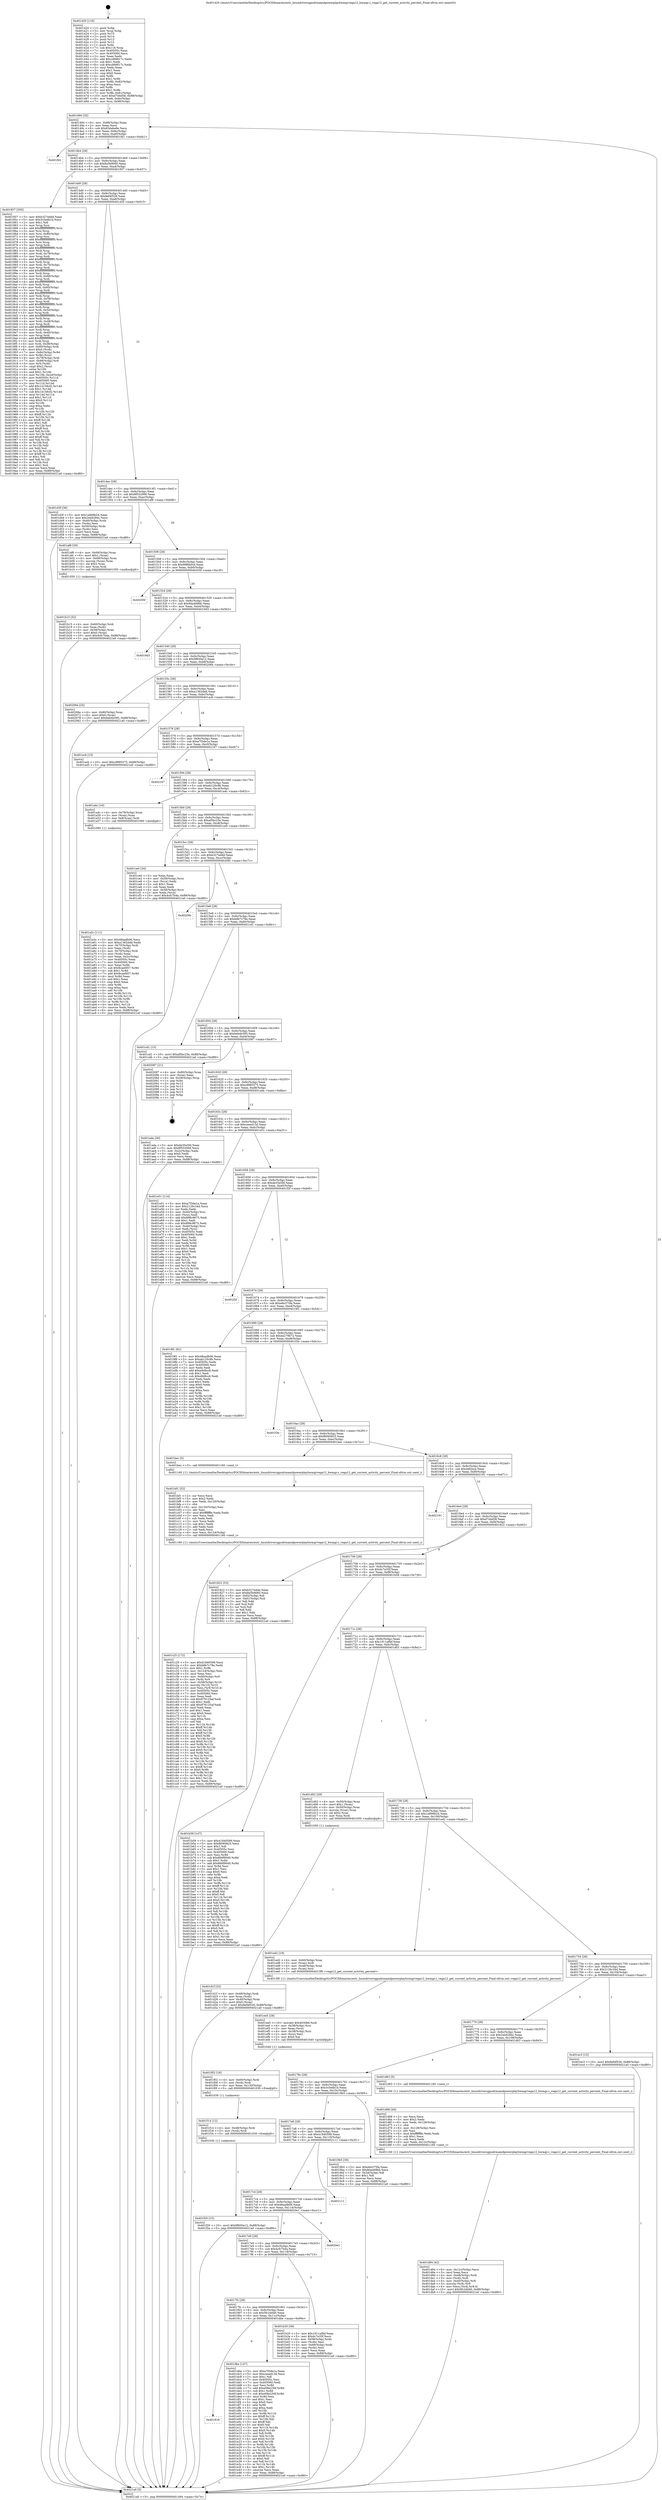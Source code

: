 digraph "0x401420" {
  label = "0x401420 (/mnt/c/Users/mathe/Desktop/tcc/POCII/binaries/extr_linuxdriversgpudrmamdpowerplayhwmgrvega12_hwmgr.c_vega12_get_current_activity_percent_Final-ollvm.out::main(0))"
  labelloc = "t"
  node[shape=record]

  Entry [label="",width=0.3,height=0.3,shape=circle,fillcolor=black,style=filled]
  "0x401494" [label="{
     0x401494 [32]\l
     | [instrs]\l
     &nbsp;&nbsp;0x401494 \<+6\>: mov -0x88(%rbp),%eax\l
     &nbsp;&nbsp;0x40149a \<+2\>: mov %eax,%ecx\l
     &nbsp;&nbsp;0x40149c \<+6\>: sub $0x83daba9e,%ecx\l
     &nbsp;&nbsp;0x4014a2 \<+6\>: mov %eax,-0x9c(%rbp)\l
     &nbsp;&nbsp;0x4014a8 \<+6\>: mov %ecx,-0xa0(%rbp)\l
     &nbsp;&nbsp;0x4014ae \<+6\>: je 0000000000401fd1 \<main+0xbb1\>\l
  }"]
  "0x401fd1" [label="{
     0x401fd1\l
  }", style=dashed]
  "0x4014b4" [label="{
     0x4014b4 [28]\l
     | [instrs]\l
     &nbsp;&nbsp;0x4014b4 \<+5\>: jmp 00000000004014b9 \<main+0x99\>\l
     &nbsp;&nbsp;0x4014b9 \<+6\>: mov -0x9c(%rbp),%eax\l
     &nbsp;&nbsp;0x4014bf \<+5\>: sub $0x8a5b9060,%eax\l
     &nbsp;&nbsp;0x4014c4 \<+6\>: mov %eax,-0xa4(%rbp)\l
     &nbsp;&nbsp;0x4014ca \<+6\>: je 0000000000401857 \<main+0x437\>\l
  }"]
  Exit [label="",width=0.3,height=0.3,shape=circle,fillcolor=black,style=filled,peripheries=2]
  "0x401857" [label="{
     0x401857 [350]\l
     | [instrs]\l
     &nbsp;&nbsp;0x401857 \<+5\>: mov $0xb327eddd,%eax\l
     &nbsp;&nbsp;0x40185c \<+5\>: mov $0x3c5edb1b,%ecx\l
     &nbsp;&nbsp;0x401861 \<+2\>: mov $0x1,%dl\l
     &nbsp;&nbsp;0x401863 \<+3\>: mov %rsp,%rsi\l
     &nbsp;&nbsp;0x401866 \<+4\>: add $0xfffffffffffffff0,%rsi\l
     &nbsp;&nbsp;0x40186a \<+3\>: mov %rsi,%rsp\l
     &nbsp;&nbsp;0x40186d \<+4\>: mov %rsi,-0x80(%rbp)\l
     &nbsp;&nbsp;0x401871 \<+3\>: mov %rsp,%rsi\l
     &nbsp;&nbsp;0x401874 \<+4\>: add $0xfffffffffffffff0,%rsi\l
     &nbsp;&nbsp;0x401878 \<+3\>: mov %rsi,%rsp\l
     &nbsp;&nbsp;0x40187b \<+3\>: mov %rsp,%rdi\l
     &nbsp;&nbsp;0x40187e \<+4\>: add $0xfffffffffffffff0,%rdi\l
     &nbsp;&nbsp;0x401882 \<+3\>: mov %rdi,%rsp\l
     &nbsp;&nbsp;0x401885 \<+4\>: mov %rdi,-0x78(%rbp)\l
     &nbsp;&nbsp;0x401889 \<+3\>: mov %rsp,%rdi\l
     &nbsp;&nbsp;0x40188c \<+4\>: add $0xfffffffffffffff0,%rdi\l
     &nbsp;&nbsp;0x401890 \<+3\>: mov %rdi,%rsp\l
     &nbsp;&nbsp;0x401893 \<+4\>: mov %rdi,-0x70(%rbp)\l
     &nbsp;&nbsp;0x401897 \<+3\>: mov %rsp,%rdi\l
     &nbsp;&nbsp;0x40189a \<+4\>: add $0xfffffffffffffff0,%rdi\l
     &nbsp;&nbsp;0x40189e \<+3\>: mov %rdi,%rsp\l
     &nbsp;&nbsp;0x4018a1 \<+4\>: mov %rdi,-0x68(%rbp)\l
     &nbsp;&nbsp;0x4018a5 \<+3\>: mov %rsp,%rdi\l
     &nbsp;&nbsp;0x4018a8 \<+4\>: add $0xfffffffffffffff0,%rdi\l
     &nbsp;&nbsp;0x4018ac \<+3\>: mov %rdi,%rsp\l
     &nbsp;&nbsp;0x4018af \<+4\>: mov %rdi,-0x60(%rbp)\l
     &nbsp;&nbsp;0x4018b3 \<+3\>: mov %rsp,%rdi\l
     &nbsp;&nbsp;0x4018b6 \<+4\>: add $0xfffffffffffffff0,%rdi\l
     &nbsp;&nbsp;0x4018ba \<+3\>: mov %rdi,%rsp\l
     &nbsp;&nbsp;0x4018bd \<+4\>: mov %rdi,-0x58(%rbp)\l
     &nbsp;&nbsp;0x4018c1 \<+3\>: mov %rsp,%rdi\l
     &nbsp;&nbsp;0x4018c4 \<+4\>: add $0xfffffffffffffff0,%rdi\l
     &nbsp;&nbsp;0x4018c8 \<+3\>: mov %rdi,%rsp\l
     &nbsp;&nbsp;0x4018cb \<+4\>: mov %rdi,-0x50(%rbp)\l
     &nbsp;&nbsp;0x4018cf \<+3\>: mov %rsp,%rdi\l
     &nbsp;&nbsp;0x4018d2 \<+4\>: add $0xfffffffffffffff0,%rdi\l
     &nbsp;&nbsp;0x4018d6 \<+3\>: mov %rdi,%rsp\l
     &nbsp;&nbsp;0x4018d9 \<+4\>: mov %rdi,-0x48(%rbp)\l
     &nbsp;&nbsp;0x4018dd \<+3\>: mov %rsp,%rdi\l
     &nbsp;&nbsp;0x4018e0 \<+4\>: add $0xfffffffffffffff0,%rdi\l
     &nbsp;&nbsp;0x4018e4 \<+3\>: mov %rdi,%rsp\l
     &nbsp;&nbsp;0x4018e7 \<+4\>: mov %rdi,-0x40(%rbp)\l
     &nbsp;&nbsp;0x4018eb \<+3\>: mov %rsp,%rdi\l
     &nbsp;&nbsp;0x4018ee \<+4\>: add $0xfffffffffffffff0,%rdi\l
     &nbsp;&nbsp;0x4018f2 \<+3\>: mov %rdi,%rsp\l
     &nbsp;&nbsp;0x4018f5 \<+4\>: mov %rdi,-0x38(%rbp)\l
     &nbsp;&nbsp;0x4018f9 \<+4\>: mov -0x80(%rbp),%rdi\l
     &nbsp;&nbsp;0x4018fd \<+6\>: movl $0x0,(%rdi)\l
     &nbsp;&nbsp;0x401903 \<+7\>: mov -0x8c(%rbp),%r8d\l
     &nbsp;&nbsp;0x40190a \<+3\>: mov %r8d,(%rsi)\l
     &nbsp;&nbsp;0x40190d \<+4\>: mov -0x78(%rbp),%rdi\l
     &nbsp;&nbsp;0x401911 \<+7\>: mov -0x98(%rbp),%r9\l
     &nbsp;&nbsp;0x401918 \<+3\>: mov %r9,(%rdi)\l
     &nbsp;&nbsp;0x40191b \<+3\>: cmpl $0x2,(%rsi)\l
     &nbsp;&nbsp;0x40191e \<+4\>: setne %r10b\l
     &nbsp;&nbsp;0x401922 \<+4\>: and $0x1,%r10b\l
     &nbsp;&nbsp;0x401926 \<+4\>: mov %r10b,-0x2d(%rbp)\l
     &nbsp;&nbsp;0x40192a \<+8\>: mov 0x40505c,%r11d\l
     &nbsp;&nbsp;0x401932 \<+7\>: mov 0x405060,%ebx\l
     &nbsp;&nbsp;0x401939 \<+3\>: mov %r11d,%r14d\l
     &nbsp;&nbsp;0x40193c \<+7\>: add $0x14158cf2,%r14d\l
     &nbsp;&nbsp;0x401943 \<+4\>: sub $0x1,%r14d\l
     &nbsp;&nbsp;0x401947 \<+7\>: sub $0x14158cf2,%r14d\l
     &nbsp;&nbsp;0x40194e \<+4\>: imul %r14d,%r11d\l
     &nbsp;&nbsp;0x401952 \<+4\>: and $0x1,%r11d\l
     &nbsp;&nbsp;0x401956 \<+4\>: cmp $0x0,%r11d\l
     &nbsp;&nbsp;0x40195a \<+4\>: sete %r10b\l
     &nbsp;&nbsp;0x40195e \<+3\>: cmp $0xa,%ebx\l
     &nbsp;&nbsp;0x401961 \<+4\>: setl %r15b\l
     &nbsp;&nbsp;0x401965 \<+3\>: mov %r10b,%r12b\l
     &nbsp;&nbsp;0x401968 \<+4\>: xor $0xff,%r12b\l
     &nbsp;&nbsp;0x40196c \<+3\>: mov %r15b,%r13b\l
     &nbsp;&nbsp;0x40196f \<+4\>: xor $0xff,%r13b\l
     &nbsp;&nbsp;0x401973 \<+3\>: xor $0x1,%dl\l
     &nbsp;&nbsp;0x401976 \<+3\>: mov %r12b,%sil\l
     &nbsp;&nbsp;0x401979 \<+4\>: and $0xff,%sil\l
     &nbsp;&nbsp;0x40197d \<+3\>: and %dl,%r10b\l
     &nbsp;&nbsp;0x401980 \<+3\>: mov %r13b,%dil\l
     &nbsp;&nbsp;0x401983 \<+4\>: and $0xff,%dil\l
     &nbsp;&nbsp;0x401987 \<+3\>: and %dl,%r15b\l
     &nbsp;&nbsp;0x40198a \<+3\>: or %r10b,%sil\l
     &nbsp;&nbsp;0x40198d \<+3\>: or %r15b,%dil\l
     &nbsp;&nbsp;0x401990 \<+3\>: xor %dil,%sil\l
     &nbsp;&nbsp;0x401993 \<+3\>: or %r13b,%r12b\l
     &nbsp;&nbsp;0x401996 \<+4\>: xor $0xff,%r12b\l
     &nbsp;&nbsp;0x40199a \<+3\>: or $0x1,%dl\l
     &nbsp;&nbsp;0x40199d \<+3\>: and %dl,%r12b\l
     &nbsp;&nbsp;0x4019a0 \<+3\>: or %r12b,%sil\l
     &nbsp;&nbsp;0x4019a3 \<+4\>: test $0x1,%sil\l
     &nbsp;&nbsp;0x4019a7 \<+3\>: cmovne %ecx,%eax\l
     &nbsp;&nbsp;0x4019aa \<+6\>: mov %eax,-0x88(%rbp)\l
     &nbsp;&nbsp;0x4019b0 \<+5\>: jmp 00000000004021a0 \<main+0xd80\>\l
  }"]
  "0x4014d0" [label="{
     0x4014d0 [28]\l
     | [instrs]\l
     &nbsp;&nbsp;0x4014d0 \<+5\>: jmp 00000000004014d5 \<main+0xb5\>\l
     &nbsp;&nbsp;0x4014d5 \<+6\>: mov -0x9c(%rbp),%eax\l
     &nbsp;&nbsp;0x4014db \<+5\>: sub $0x8ef4f526,%eax\l
     &nbsp;&nbsp;0x4014e0 \<+6\>: mov %eax,-0xa8(%rbp)\l
     &nbsp;&nbsp;0x4014e6 \<+6\>: je 0000000000401d3f \<main+0x91f\>\l
  }"]
  "0x401f20" [label="{
     0x401f20 [15]\l
     | [instrs]\l
     &nbsp;&nbsp;0x401f20 \<+10\>: movl $0x9f600a12,-0x88(%rbp)\l
     &nbsp;&nbsp;0x401f2a \<+5\>: jmp 00000000004021a0 \<main+0xd80\>\l
  }"]
  "0x401d3f" [label="{
     0x401d3f [36]\l
     | [instrs]\l
     &nbsp;&nbsp;0x401d3f \<+5\>: mov $0x1e899b24,%eax\l
     &nbsp;&nbsp;0x401d44 \<+5\>: mov $0x2ed4284c,%ecx\l
     &nbsp;&nbsp;0x401d49 \<+4\>: mov -0x40(%rbp),%rdx\l
     &nbsp;&nbsp;0x401d4d \<+2\>: mov (%rdx),%esi\l
     &nbsp;&nbsp;0x401d4f \<+4\>: mov -0x50(%rbp),%rdx\l
     &nbsp;&nbsp;0x401d53 \<+2\>: cmp (%rdx),%esi\l
     &nbsp;&nbsp;0x401d55 \<+3\>: cmovl %ecx,%eax\l
     &nbsp;&nbsp;0x401d58 \<+6\>: mov %eax,-0x88(%rbp)\l
     &nbsp;&nbsp;0x401d5e \<+5\>: jmp 00000000004021a0 \<main+0xd80\>\l
  }"]
  "0x4014ec" [label="{
     0x4014ec [28]\l
     | [instrs]\l
     &nbsp;&nbsp;0x4014ec \<+5\>: jmp 00000000004014f1 \<main+0xd1\>\l
     &nbsp;&nbsp;0x4014f1 \<+6\>: mov -0x9c(%rbp),%eax\l
     &nbsp;&nbsp;0x4014f7 \<+5\>: sub $0x8f552066,%eax\l
     &nbsp;&nbsp;0x4014fc \<+6\>: mov %eax,-0xac(%rbp)\l
     &nbsp;&nbsp;0x401502 \<+6\>: je 0000000000401af8 \<main+0x6d8\>\l
  }"]
  "0x401f14" [label="{
     0x401f14 [12]\l
     | [instrs]\l
     &nbsp;&nbsp;0x401f14 \<+4\>: mov -0x48(%rbp),%rdi\l
     &nbsp;&nbsp;0x401f18 \<+3\>: mov (%rdi),%rdi\l
     &nbsp;&nbsp;0x401f1b \<+5\>: call 0000000000401030 \<free@plt\>\l
     | [calls]\l
     &nbsp;&nbsp;0x401030 \{1\} (unknown)\l
  }"]
  "0x401af8" [label="{
     0x401af8 [29]\l
     | [instrs]\l
     &nbsp;&nbsp;0x401af8 \<+4\>: mov -0x68(%rbp),%rax\l
     &nbsp;&nbsp;0x401afc \<+6\>: movl $0x1,(%rax)\l
     &nbsp;&nbsp;0x401b02 \<+4\>: mov -0x68(%rbp),%rax\l
     &nbsp;&nbsp;0x401b06 \<+3\>: movslq (%rax),%rax\l
     &nbsp;&nbsp;0x401b09 \<+4\>: shl $0x2,%rax\l
     &nbsp;&nbsp;0x401b0d \<+3\>: mov %rax,%rdi\l
     &nbsp;&nbsp;0x401b10 \<+5\>: call 0000000000401050 \<malloc@plt\>\l
     | [calls]\l
     &nbsp;&nbsp;0x401050 \{1\} (unknown)\l
  }"]
  "0x401508" [label="{
     0x401508 [28]\l
     | [instrs]\l
     &nbsp;&nbsp;0x401508 \<+5\>: jmp 000000000040150d \<main+0xed\>\l
     &nbsp;&nbsp;0x40150d \<+6\>: mov -0x9c(%rbp),%eax\l
     &nbsp;&nbsp;0x401513 \<+5\>: sub $0x99f6b0cb,%eax\l
     &nbsp;&nbsp;0x401518 \<+6\>: mov %eax,-0xb0(%rbp)\l
     &nbsp;&nbsp;0x40151e \<+6\>: je 000000000040205f \<main+0xc3f\>\l
  }"]
  "0x401f02" [label="{
     0x401f02 [18]\l
     | [instrs]\l
     &nbsp;&nbsp;0x401f02 \<+4\>: mov -0x60(%rbp),%rdi\l
     &nbsp;&nbsp;0x401f06 \<+3\>: mov (%rdi),%rdi\l
     &nbsp;&nbsp;0x401f09 \<+6\>: mov %eax,-0x130(%rbp)\l
     &nbsp;&nbsp;0x401f0f \<+5\>: call 0000000000401030 \<free@plt\>\l
     | [calls]\l
     &nbsp;&nbsp;0x401030 \{1\} (unknown)\l
  }"]
  "0x40205f" [label="{
     0x40205f\l
  }", style=dashed]
  "0x401524" [label="{
     0x401524 [28]\l
     | [instrs]\l
     &nbsp;&nbsp;0x401524 \<+5\>: jmp 0000000000401529 \<main+0x109\>\l
     &nbsp;&nbsp;0x401529 \<+6\>: mov -0x9c(%rbp),%eax\l
     &nbsp;&nbsp;0x40152f \<+5\>: sub $0x9da469bb,%eax\l
     &nbsp;&nbsp;0x401534 \<+6\>: mov %eax,-0xb4(%rbp)\l
     &nbsp;&nbsp;0x40153a \<+6\>: je 00000000004019d3 \<main+0x5b3\>\l
  }"]
  "0x401ee5" [label="{
     0x401ee5 [29]\l
     | [instrs]\l
     &nbsp;&nbsp;0x401ee5 \<+10\>: movabs $0x4030b6,%rdi\l
     &nbsp;&nbsp;0x401eef \<+4\>: mov -0x38(%rbp),%rsi\l
     &nbsp;&nbsp;0x401ef3 \<+2\>: mov %eax,(%rsi)\l
     &nbsp;&nbsp;0x401ef5 \<+4\>: mov -0x38(%rbp),%rsi\l
     &nbsp;&nbsp;0x401ef9 \<+2\>: mov (%rsi),%esi\l
     &nbsp;&nbsp;0x401efb \<+2\>: mov $0x0,%al\l
     &nbsp;&nbsp;0x401efd \<+5\>: call 0000000000401040 \<printf@plt\>\l
     | [calls]\l
     &nbsp;&nbsp;0x401040 \{1\} (unknown)\l
  }"]
  "0x4019d3" [label="{
     0x4019d3\l
  }", style=dashed]
  "0x401540" [label="{
     0x401540 [28]\l
     | [instrs]\l
     &nbsp;&nbsp;0x401540 \<+5\>: jmp 0000000000401545 \<main+0x125\>\l
     &nbsp;&nbsp;0x401545 \<+6\>: mov -0x9c(%rbp),%eax\l
     &nbsp;&nbsp;0x40154b \<+5\>: sub $0x9f600a12,%eax\l
     &nbsp;&nbsp;0x401550 \<+6\>: mov %eax,-0xb8(%rbp)\l
     &nbsp;&nbsp;0x401556 \<+6\>: je 000000000040206e \<main+0xc4e\>\l
  }"]
  "0x401818" [label="{
     0x401818\l
  }", style=dashed]
  "0x40206e" [label="{
     0x40206e [25]\l
     | [instrs]\l
     &nbsp;&nbsp;0x40206e \<+4\>: mov -0x80(%rbp),%rax\l
     &nbsp;&nbsp;0x402072 \<+6\>: movl $0x0,(%rax)\l
     &nbsp;&nbsp;0x402078 \<+10\>: movl $0xbeb4b395,-0x88(%rbp)\l
     &nbsp;&nbsp;0x402082 \<+5\>: jmp 00000000004021a0 \<main+0xd80\>\l
  }"]
  "0x40155c" [label="{
     0x40155c [28]\l
     | [instrs]\l
     &nbsp;&nbsp;0x40155c \<+5\>: jmp 0000000000401561 \<main+0x141\>\l
     &nbsp;&nbsp;0x401561 \<+6\>: mov -0x9c(%rbp),%eax\l
     &nbsp;&nbsp;0x401567 \<+5\>: sub $0xa1362ddd,%eax\l
     &nbsp;&nbsp;0x40156c \<+6\>: mov %eax,-0xbc(%rbp)\l
     &nbsp;&nbsp;0x401572 \<+6\>: je 0000000000401acb \<main+0x6ab\>\l
  }"]
  "0x401dbe" [label="{
     0x401dbe [147]\l
     | [instrs]\l
     &nbsp;&nbsp;0x401dbe \<+5\>: mov $0xa7f3de1a,%eax\l
     &nbsp;&nbsp;0x401dc3 \<+5\>: mov $0xceeed13d,%ecx\l
     &nbsp;&nbsp;0x401dc8 \<+2\>: mov $0x1,%dl\l
     &nbsp;&nbsp;0x401dca \<+7\>: mov 0x40505c,%esi\l
     &nbsp;&nbsp;0x401dd1 \<+7\>: mov 0x405060,%edi\l
     &nbsp;&nbsp;0x401dd8 \<+3\>: mov %esi,%r8d\l
     &nbsp;&nbsp;0x401ddb \<+7\>: add $0xe08e230f,%r8d\l
     &nbsp;&nbsp;0x401de2 \<+4\>: sub $0x1,%r8d\l
     &nbsp;&nbsp;0x401de6 \<+7\>: sub $0xe08e230f,%r8d\l
     &nbsp;&nbsp;0x401ded \<+4\>: imul %r8d,%esi\l
     &nbsp;&nbsp;0x401df1 \<+3\>: and $0x1,%esi\l
     &nbsp;&nbsp;0x401df4 \<+3\>: cmp $0x0,%esi\l
     &nbsp;&nbsp;0x401df7 \<+4\>: sete %r9b\l
     &nbsp;&nbsp;0x401dfb \<+3\>: cmp $0xa,%edi\l
     &nbsp;&nbsp;0x401dfe \<+4\>: setl %r10b\l
     &nbsp;&nbsp;0x401e02 \<+3\>: mov %r9b,%r11b\l
     &nbsp;&nbsp;0x401e05 \<+4\>: xor $0xff,%r11b\l
     &nbsp;&nbsp;0x401e09 \<+3\>: mov %r10b,%bl\l
     &nbsp;&nbsp;0x401e0c \<+3\>: xor $0xff,%bl\l
     &nbsp;&nbsp;0x401e0f \<+3\>: xor $0x0,%dl\l
     &nbsp;&nbsp;0x401e12 \<+3\>: mov %r11b,%r14b\l
     &nbsp;&nbsp;0x401e15 \<+4\>: and $0x0,%r14b\l
     &nbsp;&nbsp;0x401e19 \<+3\>: and %dl,%r9b\l
     &nbsp;&nbsp;0x401e1c \<+3\>: mov %bl,%r15b\l
     &nbsp;&nbsp;0x401e1f \<+4\>: and $0x0,%r15b\l
     &nbsp;&nbsp;0x401e23 \<+3\>: and %dl,%r10b\l
     &nbsp;&nbsp;0x401e26 \<+3\>: or %r9b,%r14b\l
     &nbsp;&nbsp;0x401e29 \<+3\>: or %r10b,%r15b\l
     &nbsp;&nbsp;0x401e2c \<+3\>: xor %r15b,%r14b\l
     &nbsp;&nbsp;0x401e2f \<+3\>: or %bl,%r11b\l
     &nbsp;&nbsp;0x401e32 \<+4\>: xor $0xff,%r11b\l
     &nbsp;&nbsp;0x401e36 \<+3\>: or $0x0,%dl\l
     &nbsp;&nbsp;0x401e39 \<+3\>: and %dl,%r11b\l
     &nbsp;&nbsp;0x401e3c \<+3\>: or %r11b,%r14b\l
     &nbsp;&nbsp;0x401e3f \<+4\>: test $0x1,%r14b\l
     &nbsp;&nbsp;0x401e43 \<+3\>: cmovne %ecx,%eax\l
     &nbsp;&nbsp;0x401e46 \<+6\>: mov %eax,-0x88(%rbp)\l
     &nbsp;&nbsp;0x401e4c \<+5\>: jmp 00000000004021a0 \<main+0xd80\>\l
  }"]
  "0x401acb" [label="{
     0x401acb [15]\l
     | [instrs]\l
     &nbsp;&nbsp;0x401acb \<+10\>: movl $0xc8885575,-0x88(%rbp)\l
     &nbsp;&nbsp;0x401ad5 \<+5\>: jmp 00000000004021a0 \<main+0xd80\>\l
  }"]
  "0x401578" [label="{
     0x401578 [28]\l
     | [instrs]\l
     &nbsp;&nbsp;0x401578 \<+5\>: jmp 000000000040157d \<main+0x15d\>\l
     &nbsp;&nbsp;0x40157d \<+6\>: mov -0x9c(%rbp),%eax\l
     &nbsp;&nbsp;0x401583 \<+5\>: sub $0xa7f3de1a,%eax\l
     &nbsp;&nbsp;0x401588 \<+6\>: mov %eax,-0xc0(%rbp)\l
     &nbsp;&nbsp;0x40158e \<+6\>: je 0000000000402167 \<main+0xd47\>\l
  }"]
  "0x401d94" [label="{
     0x401d94 [42]\l
     | [instrs]\l
     &nbsp;&nbsp;0x401d94 \<+6\>: mov -0x12c(%rbp),%ecx\l
     &nbsp;&nbsp;0x401d9a \<+3\>: imul %eax,%ecx\l
     &nbsp;&nbsp;0x401d9d \<+4\>: mov -0x48(%rbp),%rdi\l
     &nbsp;&nbsp;0x401da1 \<+3\>: mov (%rdi),%rdi\l
     &nbsp;&nbsp;0x401da4 \<+4\>: mov -0x40(%rbp),%r8\l
     &nbsp;&nbsp;0x401da8 \<+3\>: movslq (%r8),%r8\l
     &nbsp;&nbsp;0x401dab \<+4\>: mov %ecx,(%rdi,%r8,4)\l
     &nbsp;&nbsp;0x401daf \<+10\>: movl $0x5fc2dd40,-0x88(%rbp)\l
     &nbsp;&nbsp;0x401db9 \<+5\>: jmp 00000000004021a0 \<main+0xd80\>\l
  }"]
  "0x402167" [label="{
     0x402167\l
  }", style=dashed]
  "0x401594" [label="{
     0x401594 [28]\l
     | [instrs]\l
     &nbsp;&nbsp;0x401594 \<+5\>: jmp 0000000000401599 \<main+0x179\>\l
     &nbsp;&nbsp;0x401599 \<+6\>: mov -0x9c(%rbp),%eax\l
     &nbsp;&nbsp;0x40159f \<+5\>: sub $0xab120c9b,%eax\l
     &nbsp;&nbsp;0x4015a4 \<+6\>: mov %eax,-0xc4(%rbp)\l
     &nbsp;&nbsp;0x4015aa \<+6\>: je 0000000000401a4c \<main+0x62c\>\l
  }"]
  "0x401d68" [label="{
     0x401d68 [44]\l
     | [instrs]\l
     &nbsp;&nbsp;0x401d68 \<+2\>: xor %ecx,%ecx\l
     &nbsp;&nbsp;0x401d6a \<+5\>: mov $0x2,%edx\l
     &nbsp;&nbsp;0x401d6f \<+6\>: mov %edx,-0x128(%rbp)\l
     &nbsp;&nbsp;0x401d75 \<+1\>: cltd\l
     &nbsp;&nbsp;0x401d76 \<+6\>: mov -0x128(%rbp),%esi\l
     &nbsp;&nbsp;0x401d7c \<+2\>: idiv %esi\l
     &nbsp;&nbsp;0x401d7e \<+6\>: imul $0xfffffffe,%edx,%edx\l
     &nbsp;&nbsp;0x401d84 \<+3\>: sub $0x1,%ecx\l
     &nbsp;&nbsp;0x401d87 \<+2\>: sub %ecx,%edx\l
     &nbsp;&nbsp;0x401d89 \<+6\>: mov %edx,-0x12c(%rbp)\l
     &nbsp;&nbsp;0x401d8f \<+5\>: call 0000000000401160 \<next_i\>\l
     | [calls]\l
     &nbsp;&nbsp;0x401160 \{1\} (/mnt/c/Users/mathe/Desktop/tcc/POCII/binaries/extr_linuxdriversgpudrmamdpowerplayhwmgrvega12_hwmgr.c_vega12_get_current_activity_percent_Final-ollvm.out::next_i)\l
  }"]
  "0x401a4c" [label="{
     0x401a4c [16]\l
     | [instrs]\l
     &nbsp;&nbsp;0x401a4c \<+4\>: mov -0x78(%rbp),%rax\l
     &nbsp;&nbsp;0x401a50 \<+3\>: mov (%rax),%rax\l
     &nbsp;&nbsp;0x401a53 \<+4\>: mov 0x8(%rax),%rdi\l
     &nbsp;&nbsp;0x401a57 \<+5\>: call 0000000000401060 \<atoi@plt\>\l
     | [calls]\l
     &nbsp;&nbsp;0x401060 \{1\} (unknown)\l
  }"]
  "0x4015b0" [label="{
     0x4015b0 [28]\l
     | [instrs]\l
     &nbsp;&nbsp;0x4015b0 \<+5\>: jmp 00000000004015b5 \<main+0x195\>\l
     &nbsp;&nbsp;0x4015b5 \<+6\>: mov -0x9c(%rbp),%eax\l
     &nbsp;&nbsp;0x4015bb \<+5\>: sub $0xaf5bc23e,%eax\l
     &nbsp;&nbsp;0x4015c0 \<+6\>: mov %eax,-0xc8(%rbp)\l
     &nbsp;&nbsp;0x4015c6 \<+6\>: je 0000000000401ce0 \<main+0x8c0\>\l
  }"]
  "0x401d1f" [label="{
     0x401d1f [32]\l
     | [instrs]\l
     &nbsp;&nbsp;0x401d1f \<+4\>: mov -0x48(%rbp),%rdi\l
     &nbsp;&nbsp;0x401d23 \<+3\>: mov %rax,(%rdi)\l
     &nbsp;&nbsp;0x401d26 \<+4\>: mov -0x40(%rbp),%rax\l
     &nbsp;&nbsp;0x401d2a \<+6\>: movl $0x0,(%rax)\l
     &nbsp;&nbsp;0x401d30 \<+10\>: movl $0x8ef4f526,-0x88(%rbp)\l
     &nbsp;&nbsp;0x401d3a \<+5\>: jmp 00000000004021a0 \<main+0xd80\>\l
  }"]
  "0x401ce0" [label="{
     0x401ce0 [34]\l
     | [instrs]\l
     &nbsp;&nbsp;0x401ce0 \<+2\>: xor %eax,%eax\l
     &nbsp;&nbsp;0x401ce2 \<+4\>: mov -0x58(%rbp),%rcx\l
     &nbsp;&nbsp;0x401ce6 \<+2\>: mov (%rcx),%edx\l
     &nbsp;&nbsp;0x401ce8 \<+3\>: sub $0x1,%eax\l
     &nbsp;&nbsp;0x401ceb \<+2\>: sub %eax,%edx\l
     &nbsp;&nbsp;0x401ced \<+4\>: mov -0x58(%rbp),%rcx\l
     &nbsp;&nbsp;0x401cf1 \<+2\>: mov %edx,(%rcx)\l
     &nbsp;&nbsp;0x401cf3 \<+10\>: movl $0x4cfc7b4a,-0x88(%rbp)\l
     &nbsp;&nbsp;0x401cfd \<+5\>: jmp 00000000004021a0 \<main+0xd80\>\l
  }"]
  "0x4015cc" [label="{
     0x4015cc [28]\l
     | [instrs]\l
     &nbsp;&nbsp;0x4015cc \<+5\>: jmp 00000000004015d1 \<main+0x1b1\>\l
     &nbsp;&nbsp;0x4015d1 \<+6\>: mov -0x9c(%rbp),%eax\l
     &nbsp;&nbsp;0x4015d7 \<+5\>: sub $0xb327eddd,%eax\l
     &nbsp;&nbsp;0x4015dc \<+6\>: mov %eax,-0xcc(%rbp)\l
     &nbsp;&nbsp;0x4015e2 \<+6\>: je 000000000040209c \<main+0xc7c\>\l
  }"]
  "0x401c25" [label="{
     0x401c25 [172]\l
     | [instrs]\l
     &nbsp;&nbsp;0x401c25 \<+5\>: mov $0x41840599,%ecx\l
     &nbsp;&nbsp;0x401c2a \<+5\>: mov $0xb8b7c78e,%edx\l
     &nbsp;&nbsp;0x401c2f \<+3\>: mov $0x1,%r8b\l
     &nbsp;&nbsp;0x401c32 \<+6\>: mov -0x124(%rbp),%esi\l
     &nbsp;&nbsp;0x401c38 \<+3\>: imul %eax,%esi\l
     &nbsp;&nbsp;0x401c3b \<+4\>: mov -0x60(%rbp),%r9\l
     &nbsp;&nbsp;0x401c3f \<+3\>: mov (%r9),%r9\l
     &nbsp;&nbsp;0x401c42 \<+4\>: mov -0x58(%rbp),%r10\l
     &nbsp;&nbsp;0x401c46 \<+3\>: movslq (%r10),%r10\l
     &nbsp;&nbsp;0x401c49 \<+4\>: mov %esi,(%r9,%r10,4)\l
     &nbsp;&nbsp;0x401c4d \<+7\>: mov 0x40505c,%eax\l
     &nbsp;&nbsp;0x401c54 \<+7\>: mov 0x405060,%esi\l
     &nbsp;&nbsp;0x401c5b \<+2\>: mov %eax,%edi\l
     &nbsp;&nbsp;0x401c5d \<+6\>: sub $0x976125af,%edi\l
     &nbsp;&nbsp;0x401c63 \<+3\>: sub $0x1,%edi\l
     &nbsp;&nbsp;0x401c66 \<+6\>: add $0x976125af,%edi\l
     &nbsp;&nbsp;0x401c6c \<+3\>: imul %edi,%eax\l
     &nbsp;&nbsp;0x401c6f \<+3\>: and $0x1,%eax\l
     &nbsp;&nbsp;0x401c72 \<+3\>: cmp $0x0,%eax\l
     &nbsp;&nbsp;0x401c75 \<+4\>: sete %r11b\l
     &nbsp;&nbsp;0x401c79 \<+3\>: cmp $0xa,%esi\l
     &nbsp;&nbsp;0x401c7c \<+3\>: setl %bl\l
     &nbsp;&nbsp;0x401c7f \<+3\>: mov %r11b,%r14b\l
     &nbsp;&nbsp;0x401c82 \<+4\>: xor $0xff,%r14b\l
     &nbsp;&nbsp;0x401c86 \<+3\>: mov %bl,%r15b\l
     &nbsp;&nbsp;0x401c89 \<+4\>: xor $0xff,%r15b\l
     &nbsp;&nbsp;0x401c8d \<+4\>: xor $0x0,%r8b\l
     &nbsp;&nbsp;0x401c91 \<+3\>: mov %r14b,%r12b\l
     &nbsp;&nbsp;0x401c94 \<+4\>: and $0x0,%r12b\l
     &nbsp;&nbsp;0x401c98 \<+3\>: and %r8b,%r11b\l
     &nbsp;&nbsp;0x401c9b \<+3\>: mov %r15b,%r13b\l
     &nbsp;&nbsp;0x401c9e \<+4\>: and $0x0,%r13b\l
     &nbsp;&nbsp;0x401ca2 \<+3\>: and %r8b,%bl\l
     &nbsp;&nbsp;0x401ca5 \<+3\>: or %r11b,%r12b\l
     &nbsp;&nbsp;0x401ca8 \<+3\>: or %bl,%r13b\l
     &nbsp;&nbsp;0x401cab \<+3\>: xor %r13b,%r12b\l
     &nbsp;&nbsp;0x401cae \<+3\>: or %r15b,%r14b\l
     &nbsp;&nbsp;0x401cb1 \<+4\>: xor $0xff,%r14b\l
     &nbsp;&nbsp;0x401cb5 \<+4\>: or $0x0,%r8b\l
     &nbsp;&nbsp;0x401cb9 \<+3\>: and %r8b,%r14b\l
     &nbsp;&nbsp;0x401cbc \<+3\>: or %r14b,%r12b\l
     &nbsp;&nbsp;0x401cbf \<+4\>: test $0x1,%r12b\l
     &nbsp;&nbsp;0x401cc3 \<+3\>: cmovne %edx,%ecx\l
     &nbsp;&nbsp;0x401cc6 \<+6\>: mov %ecx,-0x88(%rbp)\l
     &nbsp;&nbsp;0x401ccc \<+5\>: jmp 00000000004021a0 \<main+0xd80\>\l
  }"]
  "0x40209c" [label="{
     0x40209c\l
  }", style=dashed]
  "0x4015e8" [label="{
     0x4015e8 [28]\l
     | [instrs]\l
     &nbsp;&nbsp;0x4015e8 \<+5\>: jmp 00000000004015ed \<main+0x1cd\>\l
     &nbsp;&nbsp;0x4015ed \<+6\>: mov -0x9c(%rbp),%eax\l
     &nbsp;&nbsp;0x4015f3 \<+5\>: sub $0xb8b7c78e,%eax\l
     &nbsp;&nbsp;0x4015f8 \<+6\>: mov %eax,-0xd0(%rbp)\l
     &nbsp;&nbsp;0x4015fe \<+6\>: je 0000000000401cd1 \<main+0x8b1\>\l
  }"]
  "0x401bf1" [label="{
     0x401bf1 [52]\l
     | [instrs]\l
     &nbsp;&nbsp;0x401bf1 \<+2\>: xor %ecx,%ecx\l
     &nbsp;&nbsp;0x401bf3 \<+5\>: mov $0x2,%edx\l
     &nbsp;&nbsp;0x401bf8 \<+6\>: mov %edx,-0x120(%rbp)\l
     &nbsp;&nbsp;0x401bfe \<+1\>: cltd\l
     &nbsp;&nbsp;0x401bff \<+6\>: mov -0x120(%rbp),%esi\l
     &nbsp;&nbsp;0x401c05 \<+2\>: idiv %esi\l
     &nbsp;&nbsp;0x401c07 \<+6\>: imul $0xfffffffe,%edx,%edx\l
     &nbsp;&nbsp;0x401c0d \<+2\>: mov %ecx,%edi\l
     &nbsp;&nbsp;0x401c0f \<+2\>: sub %edx,%edi\l
     &nbsp;&nbsp;0x401c11 \<+2\>: mov %ecx,%edx\l
     &nbsp;&nbsp;0x401c13 \<+3\>: sub $0x1,%edx\l
     &nbsp;&nbsp;0x401c16 \<+2\>: add %edx,%edi\l
     &nbsp;&nbsp;0x401c18 \<+2\>: sub %edi,%ecx\l
     &nbsp;&nbsp;0x401c1a \<+6\>: mov %ecx,-0x124(%rbp)\l
     &nbsp;&nbsp;0x401c20 \<+5\>: call 0000000000401160 \<next_i\>\l
     | [calls]\l
     &nbsp;&nbsp;0x401160 \{1\} (/mnt/c/Users/mathe/Desktop/tcc/POCII/binaries/extr_linuxdriversgpudrmamdpowerplayhwmgrvega12_hwmgr.c_vega12_get_current_activity_percent_Final-ollvm.out::next_i)\l
  }"]
  "0x401cd1" [label="{
     0x401cd1 [15]\l
     | [instrs]\l
     &nbsp;&nbsp;0x401cd1 \<+10\>: movl $0xaf5bc23e,-0x88(%rbp)\l
     &nbsp;&nbsp;0x401cdb \<+5\>: jmp 00000000004021a0 \<main+0xd80\>\l
  }"]
  "0x401604" [label="{
     0x401604 [28]\l
     | [instrs]\l
     &nbsp;&nbsp;0x401604 \<+5\>: jmp 0000000000401609 \<main+0x1e9\>\l
     &nbsp;&nbsp;0x401609 \<+6\>: mov -0x9c(%rbp),%eax\l
     &nbsp;&nbsp;0x40160f \<+5\>: sub $0xbeb4b395,%eax\l
     &nbsp;&nbsp;0x401614 \<+6\>: mov %eax,-0xd4(%rbp)\l
     &nbsp;&nbsp;0x40161a \<+6\>: je 0000000000402087 \<main+0xc67\>\l
  }"]
  "0x4017fc" [label="{
     0x4017fc [28]\l
     | [instrs]\l
     &nbsp;&nbsp;0x4017fc \<+5\>: jmp 0000000000401801 \<main+0x3e1\>\l
     &nbsp;&nbsp;0x401801 \<+6\>: mov -0x9c(%rbp),%eax\l
     &nbsp;&nbsp;0x401807 \<+5\>: sub $0x5fc2dd40,%eax\l
     &nbsp;&nbsp;0x40180c \<+6\>: mov %eax,-0x11c(%rbp)\l
     &nbsp;&nbsp;0x401812 \<+6\>: je 0000000000401dbe \<main+0x99e\>\l
  }"]
  "0x402087" [label="{
     0x402087 [21]\l
     | [instrs]\l
     &nbsp;&nbsp;0x402087 \<+4\>: mov -0x80(%rbp),%rax\l
     &nbsp;&nbsp;0x40208b \<+2\>: mov (%rax),%eax\l
     &nbsp;&nbsp;0x40208d \<+4\>: lea -0x28(%rbp),%rsp\l
     &nbsp;&nbsp;0x402091 \<+1\>: pop %rbx\l
     &nbsp;&nbsp;0x402092 \<+2\>: pop %r12\l
     &nbsp;&nbsp;0x402094 \<+2\>: pop %r13\l
     &nbsp;&nbsp;0x402096 \<+2\>: pop %r14\l
     &nbsp;&nbsp;0x402098 \<+2\>: pop %r15\l
     &nbsp;&nbsp;0x40209a \<+1\>: pop %rbp\l
     &nbsp;&nbsp;0x40209b \<+1\>: ret\l
  }"]
  "0x401620" [label="{
     0x401620 [28]\l
     | [instrs]\l
     &nbsp;&nbsp;0x401620 \<+5\>: jmp 0000000000401625 \<main+0x205\>\l
     &nbsp;&nbsp;0x401625 \<+6\>: mov -0x9c(%rbp),%eax\l
     &nbsp;&nbsp;0x40162b \<+5\>: sub $0xc8885575,%eax\l
     &nbsp;&nbsp;0x401630 \<+6\>: mov %eax,-0xd8(%rbp)\l
     &nbsp;&nbsp;0x401636 \<+6\>: je 0000000000401ada \<main+0x6ba\>\l
  }"]
  "0x401b35" [label="{
     0x401b35 [36]\l
     | [instrs]\l
     &nbsp;&nbsp;0x401b35 \<+5\>: mov $0x1911a9bf,%eax\l
     &nbsp;&nbsp;0x401b3a \<+5\>: mov $0xdc7e35f,%ecx\l
     &nbsp;&nbsp;0x401b3f \<+4\>: mov -0x58(%rbp),%rdx\l
     &nbsp;&nbsp;0x401b43 \<+2\>: mov (%rdx),%esi\l
     &nbsp;&nbsp;0x401b45 \<+4\>: mov -0x68(%rbp),%rdx\l
     &nbsp;&nbsp;0x401b49 \<+2\>: cmp (%rdx),%esi\l
     &nbsp;&nbsp;0x401b4b \<+3\>: cmovl %ecx,%eax\l
     &nbsp;&nbsp;0x401b4e \<+6\>: mov %eax,-0x88(%rbp)\l
     &nbsp;&nbsp;0x401b54 \<+5\>: jmp 00000000004021a0 \<main+0xd80\>\l
  }"]
  "0x401ada" [label="{
     0x401ada [30]\l
     | [instrs]\l
     &nbsp;&nbsp;0x401ada \<+5\>: mov $0xde35e5fd,%eax\l
     &nbsp;&nbsp;0x401adf \<+5\>: mov $0x8f552066,%ecx\l
     &nbsp;&nbsp;0x401ae4 \<+3\>: mov -0x2c(%rbp),%edx\l
     &nbsp;&nbsp;0x401ae7 \<+3\>: cmp $0x0,%edx\l
     &nbsp;&nbsp;0x401aea \<+3\>: cmove %ecx,%eax\l
     &nbsp;&nbsp;0x401aed \<+6\>: mov %eax,-0x88(%rbp)\l
     &nbsp;&nbsp;0x401af3 \<+5\>: jmp 00000000004021a0 \<main+0xd80\>\l
  }"]
  "0x40163c" [label="{
     0x40163c [28]\l
     | [instrs]\l
     &nbsp;&nbsp;0x40163c \<+5\>: jmp 0000000000401641 \<main+0x221\>\l
     &nbsp;&nbsp;0x401641 \<+6\>: mov -0x9c(%rbp),%eax\l
     &nbsp;&nbsp;0x401647 \<+5\>: sub $0xceeed13d,%eax\l
     &nbsp;&nbsp;0x40164c \<+6\>: mov %eax,-0xdc(%rbp)\l
     &nbsp;&nbsp;0x401652 \<+6\>: je 0000000000401e51 \<main+0xa31\>\l
  }"]
  "0x4017e0" [label="{
     0x4017e0 [28]\l
     | [instrs]\l
     &nbsp;&nbsp;0x4017e0 \<+5\>: jmp 00000000004017e5 \<main+0x3c5\>\l
     &nbsp;&nbsp;0x4017e5 \<+6\>: mov -0x9c(%rbp),%eax\l
     &nbsp;&nbsp;0x4017eb \<+5\>: sub $0x4cfc7b4a,%eax\l
     &nbsp;&nbsp;0x4017f0 \<+6\>: mov %eax,-0x118(%rbp)\l
     &nbsp;&nbsp;0x4017f6 \<+6\>: je 0000000000401b35 \<main+0x715\>\l
  }"]
  "0x401e51" [label="{
     0x401e51 [114]\l
     | [instrs]\l
     &nbsp;&nbsp;0x401e51 \<+5\>: mov $0xa7f3de1a,%eax\l
     &nbsp;&nbsp;0x401e56 \<+5\>: mov $0x2126c34d,%ecx\l
     &nbsp;&nbsp;0x401e5b \<+2\>: xor %edx,%edx\l
     &nbsp;&nbsp;0x401e5d \<+4\>: mov -0x40(%rbp),%rsi\l
     &nbsp;&nbsp;0x401e61 \<+2\>: mov (%rsi),%edi\l
     &nbsp;&nbsp;0x401e63 \<+6\>: add $0x898c9675,%edi\l
     &nbsp;&nbsp;0x401e69 \<+3\>: add $0x1,%edi\l
     &nbsp;&nbsp;0x401e6c \<+6\>: sub $0x898c9675,%edi\l
     &nbsp;&nbsp;0x401e72 \<+4\>: mov -0x40(%rbp),%rsi\l
     &nbsp;&nbsp;0x401e76 \<+2\>: mov %edi,(%rsi)\l
     &nbsp;&nbsp;0x401e78 \<+7\>: mov 0x40505c,%edi\l
     &nbsp;&nbsp;0x401e7f \<+8\>: mov 0x405060,%r8d\l
     &nbsp;&nbsp;0x401e87 \<+3\>: sub $0x1,%edx\l
     &nbsp;&nbsp;0x401e8a \<+3\>: mov %edi,%r9d\l
     &nbsp;&nbsp;0x401e8d \<+3\>: add %edx,%r9d\l
     &nbsp;&nbsp;0x401e90 \<+4\>: imul %r9d,%edi\l
     &nbsp;&nbsp;0x401e94 \<+3\>: and $0x1,%edi\l
     &nbsp;&nbsp;0x401e97 \<+3\>: cmp $0x0,%edi\l
     &nbsp;&nbsp;0x401e9a \<+4\>: sete %r10b\l
     &nbsp;&nbsp;0x401e9e \<+4\>: cmp $0xa,%r8d\l
     &nbsp;&nbsp;0x401ea2 \<+4\>: setl %r11b\l
     &nbsp;&nbsp;0x401ea6 \<+3\>: mov %r10b,%bl\l
     &nbsp;&nbsp;0x401ea9 \<+3\>: and %r11b,%bl\l
     &nbsp;&nbsp;0x401eac \<+3\>: xor %r11b,%r10b\l
     &nbsp;&nbsp;0x401eaf \<+3\>: or %r10b,%bl\l
     &nbsp;&nbsp;0x401eb2 \<+3\>: test $0x1,%bl\l
     &nbsp;&nbsp;0x401eb5 \<+3\>: cmovne %ecx,%eax\l
     &nbsp;&nbsp;0x401eb8 \<+6\>: mov %eax,-0x88(%rbp)\l
     &nbsp;&nbsp;0x401ebe \<+5\>: jmp 00000000004021a0 \<main+0xd80\>\l
  }"]
  "0x401658" [label="{
     0x401658 [28]\l
     | [instrs]\l
     &nbsp;&nbsp;0x401658 \<+5\>: jmp 000000000040165d \<main+0x23d\>\l
     &nbsp;&nbsp;0x40165d \<+6\>: mov -0x9c(%rbp),%eax\l
     &nbsp;&nbsp;0x401663 \<+5\>: sub $0xde35e5fd,%eax\l
     &nbsp;&nbsp;0x401668 \<+6\>: mov %eax,-0xe0(%rbp)\l
     &nbsp;&nbsp;0x40166e \<+6\>: je 0000000000401f2f \<main+0xb0f\>\l
  }"]
  "0x4020e1" [label="{
     0x4020e1\l
  }", style=dashed]
  "0x401f2f" [label="{
     0x401f2f\l
  }", style=dashed]
  "0x401674" [label="{
     0x401674 [28]\l
     | [instrs]\l
     &nbsp;&nbsp;0x401674 \<+5\>: jmp 0000000000401679 \<main+0x259\>\l
     &nbsp;&nbsp;0x401679 \<+6\>: mov -0x9c(%rbp),%eax\l
     &nbsp;&nbsp;0x40167f \<+5\>: sub $0xe6e375fa,%eax\l
     &nbsp;&nbsp;0x401684 \<+6\>: mov %eax,-0xe4(%rbp)\l
     &nbsp;&nbsp;0x40168a \<+6\>: je 00000000004019f1 \<main+0x5d1\>\l
  }"]
  "0x4017c4" [label="{
     0x4017c4 [28]\l
     | [instrs]\l
     &nbsp;&nbsp;0x4017c4 \<+5\>: jmp 00000000004017c9 \<main+0x3a9\>\l
     &nbsp;&nbsp;0x4017c9 \<+6\>: mov -0x9c(%rbp),%eax\l
     &nbsp;&nbsp;0x4017cf \<+5\>: sub $0x48aadb06,%eax\l
     &nbsp;&nbsp;0x4017d4 \<+6\>: mov %eax,-0x114(%rbp)\l
     &nbsp;&nbsp;0x4017da \<+6\>: je 00000000004020e1 \<main+0xcc1\>\l
  }"]
  "0x4019f1" [label="{
     0x4019f1 [91]\l
     | [instrs]\l
     &nbsp;&nbsp;0x4019f1 \<+5\>: mov $0x48aadb06,%eax\l
     &nbsp;&nbsp;0x4019f6 \<+5\>: mov $0xab120c9b,%ecx\l
     &nbsp;&nbsp;0x4019fb \<+7\>: mov 0x40505c,%edx\l
     &nbsp;&nbsp;0x401a02 \<+7\>: mov 0x405060,%esi\l
     &nbsp;&nbsp;0x401a09 \<+2\>: mov %edx,%edi\l
     &nbsp;&nbsp;0x401a0b \<+6\>: add $0xe9d8cc6,%edi\l
     &nbsp;&nbsp;0x401a11 \<+3\>: sub $0x1,%edi\l
     &nbsp;&nbsp;0x401a14 \<+6\>: sub $0xe9d8cc6,%edi\l
     &nbsp;&nbsp;0x401a1a \<+3\>: imul %edi,%edx\l
     &nbsp;&nbsp;0x401a1d \<+3\>: and $0x1,%edx\l
     &nbsp;&nbsp;0x401a20 \<+3\>: cmp $0x0,%edx\l
     &nbsp;&nbsp;0x401a23 \<+4\>: sete %r8b\l
     &nbsp;&nbsp;0x401a27 \<+3\>: cmp $0xa,%esi\l
     &nbsp;&nbsp;0x401a2a \<+4\>: setl %r9b\l
     &nbsp;&nbsp;0x401a2e \<+3\>: mov %r8b,%r10b\l
     &nbsp;&nbsp;0x401a31 \<+3\>: and %r9b,%r10b\l
     &nbsp;&nbsp;0x401a34 \<+3\>: xor %r9b,%r8b\l
     &nbsp;&nbsp;0x401a37 \<+3\>: or %r8b,%r10b\l
     &nbsp;&nbsp;0x401a3a \<+4\>: test $0x1,%r10b\l
     &nbsp;&nbsp;0x401a3e \<+3\>: cmovne %ecx,%eax\l
     &nbsp;&nbsp;0x401a41 \<+6\>: mov %eax,-0x88(%rbp)\l
     &nbsp;&nbsp;0x401a47 \<+5\>: jmp 00000000004021a0 \<main+0xd80\>\l
  }"]
  "0x401690" [label="{
     0x401690 [28]\l
     | [instrs]\l
     &nbsp;&nbsp;0x401690 \<+5\>: jmp 0000000000401695 \<main+0x275\>\l
     &nbsp;&nbsp;0x401695 \<+6\>: mov -0x9c(%rbp),%eax\l
     &nbsp;&nbsp;0x40169b \<+5\>: sub $0xea279b72,%eax\l
     &nbsp;&nbsp;0x4016a0 \<+6\>: mov %eax,-0xe8(%rbp)\l
     &nbsp;&nbsp;0x4016a6 \<+6\>: je 0000000000401f3e \<main+0xb1e\>\l
  }"]
  "0x402111" [label="{
     0x402111\l
  }", style=dashed]
  "0x401f3e" [label="{
     0x401f3e\l
  }", style=dashed]
  "0x4016ac" [label="{
     0x4016ac [28]\l
     | [instrs]\l
     &nbsp;&nbsp;0x4016ac \<+5\>: jmp 00000000004016b1 \<main+0x291\>\l
     &nbsp;&nbsp;0x4016b1 \<+6\>: mov -0x9c(%rbp),%eax\l
     &nbsp;&nbsp;0x4016b7 \<+5\>: sub $0xf6095825,%eax\l
     &nbsp;&nbsp;0x4016bc \<+6\>: mov %eax,-0xec(%rbp)\l
     &nbsp;&nbsp;0x4016c2 \<+6\>: je 0000000000401bec \<main+0x7cc\>\l
  }"]
  "0x401b15" [label="{
     0x401b15 [32]\l
     | [instrs]\l
     &nbsp;&nbsp;0x401b15 \<+4\>: mov -0x60(%rbp),%rdi\l
     &nbsp;&nbsp;0x401b19 \<+3\>: mov %rax,(%rdi)\l
     &nbsp;&nbsp;0x401b1c \<+4\>: mov -0x58(%rbp),%rax\l
     &nbsp;&nbsp;0x401b20 \<+6\>: movl $0x0,(%rax)\l
     &nbsp;&nbsp;0x401b26 \<+10\>: movl $0x4cfc7b4a,-0x88(%rbp)\l
     &nbsp;&nbsp;0x401b30 \<+5\>: jmp 00000000004021a0 \<main+0xd80\>\l
  }"]
  "0x401bec" [label="{
     0x401bec [5]\l
     | [instrs]\l
     &nbsp;&nbsp;0x401bec \<+5\>: call 0000000000401160 \<next_i\>\l
     | [calls]\l
     &nbsp;&nbsp;0x401160 \{1\} (/mnt/c/Users/mathe/Desktop/tcc/POCII/binaries/extr_linuxdriversgpudrmamdpowerplayhwmgrvega12_hwmgr.c_vega12_get_current_activity_percent_Final-ollvm.out::next_i)\l
  }"]
  "0x4016c8" [label="{
     0x4016c8 [28]\l
     | [instrs]\l
     &nbsp;&nbsp;0x4016c8 \<+5\>: jmp 00000000004016cd \<main+0x2ad\>\l
     &nbsp;&nbsp;0x4016cd \<+6\>: mov -0x9c(%rbp),%eax\l
     &nbsp;&nbsp;0x4016d3 \<+5\>: sub $0x4ef2ece,%eax\l
     &nbsp;&nbsp;0x4016d8 \<+6\>: mov %eax,-0xf0(%rbp)\l
     &nbsp;&nbsp;0x4016de \<+6\>: je 0000000000402191 \<main+0xd71\>\l
  }"]
  "0x401a5c" [label="{
     0x401a5c [111]\l
     | [instrs]\l
     &nbsp;&nbsp;0x401a5c \<+5\>: mov $0x48aadb06,%ecx\l
     &nbsp;&nbsp;0x401a61 \<+5\>: mov $0xa1362ddd,%edx\l
     &nbsp;&nbsp;0x401a66 \<+4\>: mov -0x70(%rbp),%rdi\l
     &nbsp;&nbsp;0x401a6a \<+2\>: mov %eax,(%rdi)\l
     &nbsp;&nbsp;0x401a6c \<+4\>: mov -0x70(%rbp),%rdi\l
     &nbsp;&nbsp;0x401a70 \<+2\>: mov (%rdi),%eax\l
     &nbsp;&nbsp;0x401a72 \<+3\>: mov %eax,-0x2c(%rbp)\l
     &nbsp;&nbsp;0x401a75 \<+7\>: mov 0x40505c,%eax\l
     &nbsp;&nbsp;0x401a7c \<+7\>: mov 0x405060,%esi\l
     &nbsp;&nbsp;0x401a83 \<+3\>: mov %eax,%r8d\l
     &nbsp;&nbsp;0x401a86 \<+7\>: sub $0x8caefd57,%r8d\l
     &nbsp;&nbsp;0x401a8d \<+4\>: sub $0x1,%r8d\l
     &nbsp;&nbsp;0x401a91 \<+7\>: add $0x8caefd57,%r8d\l
     &nbsp;&nbsp;0x401a98 \<+4\>: imul %r8d,%eax\l
     &nbsp;&nbsp;0x401a9c \<+3\>: and $0x1,%eax\l
     &nbsp;&nbsp;0x401a9f \<+3\>: cmp $0x0,%eax\l
     &nbsp;&nbsp;0x401aa2 \<+4\>: sete %r9b\l
     &nbsp;&nbsp;0x401aa6 \<+3\>: cmp $0xa,%esi\l
     &nbsp;&nbsp;0x401aa9 \<+4\>: setl %r10b\l
     &nbsp;&nbsp;0x401aad \<+3\>: mov %r9b,%r11b\l
     &nbsp;&nbsp;0x401ab0 \<+3\>: and %r10b,%r11b\l
     &nbsp;&nbsp;0x401ab3 \<+3\>: xor %r10b,%r9b\l
     &nbsp;&nbsp;0x401ab6 \<+3\>: or %r9b,%r11b\l
     &nbsp;&nbsp;0x401ab9 \<+4\>: test $0x1,%r11b\l
     &nbsp;&nbsp;0x401abd \<+3\>: cmovne %edx,%ecx\l
     &nbsp;&nbsp;0x401ac0 \<+6\>: mov %ecx,-0x88(%rbp)\l
     &nbsp;&nbsp;0x401ac6 \<+5\>: jmp 00000000004021a0 \<main+0xd80\>\l
  }"]
  "0x402191" [label="{
     0x402191\l
  }", style=dashed]
  "0x4016e4" [label="{
     0x4016e4 [28]\l
     | [instrs]\l
     &nbsp;&nbsp;0x4016e4 \<+5\>: jmp 00000000004016e9 \<main+0x2c9\>\l
     &nbsp;&nbsp;0x4016e9 \<+6\>: mov -0x9c(%rbp),%eax\l
     &nbsp;&nbsp;0x4016ef \<+5\>: sub $0xd7d4d58,%eax\l
     &nbsp;&nbsp;0x4016f4 \<+6\>: mov %eax,-0xf4(%rbp)\l
     &nbsp;&nbsp;0x4016fa \<+6\>: je 0000000000401822 \<main+0x402\>\l
  }"]
  "0x4017a8" [label="{
     0x4017a8 [28]\l
     | [instrs]\l
     &nbsp;&nbsp;0x4017a8 \<+5\>: jmp 00000000004017ad \<main+0x38d\>\l
     &nbsp;&nbsp;0x4017ad \<+6\>: mov -0x9c(%rbp),%eax\l
     &nbsp;&nbsp;0x4017b3 \<+5\>: sub $0x41840599,%eax\l
     &nbsp;&nbsp;0x4017b8 \<+6\>: mov %eax,-0x110(%rbp)\l
     &nbsp;&nbsp;0x4017be \<+6\>: je 0000000000402111 \<main+0xcf1\>\l
  }"]
  "0x401822" [label="{
     0x401822 [53]\l
     | [instrs]\l
     &nbsp;&nbsp;0x401822 \<+5\>: mov $0xb327eddd,%eax\l
     &nbsp;&nbsp;0x401827 \<+5\>: mov $0x8a5b9060,%ecx\l
     &nbsp;&nbsp;0x40182c \<+6\>: mov -0x82(%rbp),%dl\l
     &nbsp;&nbsp;0x401832 \<+7\>: mov -0x81(%rbp),%sil\l
     &nbsp;&nbsp;0x401839 \<+3\>: mov %dl,%dil\l
     &nbsp;&nbsp;0x40183c \<+3\>: and %sil,%dil\l
     &nbsp;&nbsp;0x40183f \<+3\>: xor %sil,%dl\l
     &nbsp;&nbsp;0x401842 \<+3\>: or %dl,%dil\l
     &nbsp;&nbsp;0x401845 \<+4\>: test $0x1,%dil\l
     &nbsp;&nbsp;0x401849 \<+3\>: cmovne %ecx,%eax\l
     &nbsp;&nbsp;0x40184c \<+6\>: mov %eax,-0x88(%rbp)\l
     &nbsp;&nbsp;0x401852 \<+5\>: jmp 00000000004021a0 \<main+0xd80\>\l
  }"]
  "0x401700" [label="{
     0x401700 [28]\l
     | [instrs]\l
     &nbsp;&nbsp;0x401700 \<+5\>: jmp 0000000000401705 \<main+0x2e5\>\l
     &nbsp;&nbsp;0x401705 \<+6\>: mov -0x9c(%rbp),%eax\l
     &nbsp;&nbsp;0x40170b \<+5\>: sub $0xdc7e35f,%eax\l
     &nbsp;&nbsp;0x401710 \<+6\>: mov %eax,-0xf8(%rbp)\l
     &nbsp;&nbsp;0x401716 \<+6\>: je 0000000000401b59 \<main+0x739\>\l
  }"]
  "0x4021a0" [label="{
     0x4021a0 [5]\l
     | [instrs]\l
     &nbsp;&nbsp;0x4021a0 \<+5\>: jmp 0000000000401494 \<main+0x74\>\l
  }"]
  "0x401420" [label="{
     0x401420 [116]\l
     | [instrs]\l
     &nbsp;&nbsp;0x401420 \<+1\>: push %rbp\l
     &nbsp;&nbsp;0x401421 \<+3\>: mov %rsp,%rbp\l
     &nbsp;&nbsp;0x401424 \<+2\>: push %r15\l
     &nbsp;&nbsp;0x401426 \<+2\>: push %r14\l
     &nbsp;&nbsp;0x401428 \<+2\>: push %r13\l
     &nbsp;&nbsp;0x40142a \<+2\>: push %r12\l
     &nbsp;&nbsp;0x40142c \<+1\>: push %rbx\l
     &nbsp;&nbsp;0x40142d \<+7\>: sub $0x118,%rsp\l
     &nbsp;&nbsp;0x401434 \<+7\>: mov 0x40505c,%eax\l
     &nbsp;&nbsp;0x40143b \<+7\>: mov 0x405060,%ecx\l
     &nbsp;&nbsp;0x401442 \<+2\>: mov %eax,%edx\l
     &nbsp;&nbsp;0x401444 \<+6\>: add $0xcd68817c,%edx\l
     &nbsp;&nbsp;0x40144a \<+3\>: sub $0x1,%edx\l
     &nbsp;&nbsp;0x40144d \<+6\>: sub $0xcd68817c,%edx\l
     &nbsp;&nbsp;0x401453 \<+3\>: imul %edx,%eax\l
     &nbsp;&nbsp;0x401456 \<+3\>: and $0x1,%eax\l
     &nbsp;&nbsp;0x401459 \<+3\>: cmp $0x0,%eax\l
     &nbsp;&nbsp;0x40145c \<+4\>: sete %r8b\l
     &nbsp;&nbsp;0x401460 \<+4\>: and $0x1,%r8b\l
     &nbsp;&nbsp;0x401464 \<+7\>: mov %r8b,-0x82(%rbp)\l
     &nbsp;&nbsp;0x40146b \<+3\>: cmp $0xa,%ecx\l
     &nbsp;&nbsp;0x40146e \<+4\>: setl %r8b\l
     &nbsp;&nbsp;0x401472 \<+4\>: and $0x1,%r8b\l
     &nbsp;&nbsp;0x401476 \<+7\>: mov %r8b,-0x81(%rbp)\l
     &nbsp;&nbsp;0x40147d \<+10\>: movl $0xd7d4d58,-0x88(%rbp)\l
     &nbsp;&nbsp;0x401487 \<+6\>: mov %edi,-0x8c(%rbp)\l
     &nbsp;&nbsp;0x40148d \<+7\>: mov %rsi,-0x98(%rbp)\l
  }"]
  "0x4019b5" [label="{
     0x4019b5 [30]\l
     | [instrs]\l
     &nbsp;&nbsp;0x4019b5 \<+5\>: mov $0xe6e375fa,%eax\l
     &nbsp;&nbsp;0x4019ba \<+5\>: mov $0x9da469bb,%ecx\l
     &nbsp;&nbsp;0x4019bf \<+3\>: mov -0x2d(%rbp),%dl\l
     &nbsp;&nbsp;0x4019c2 \<+3\>: test $0x1,%dl\l
     &nbsp;&nbsp;0x4019c5 \<+3\>: cmovne %ecx,%eax\l
     &nbsp;&nbsp;0x4019c8 \<+6\>: mov %eax,-0x88(%rbp)\l
     &nbsp;&nbsp;0x4019ce \<+5\>: jmp 00000000004021a0 \<main+0xd80\>\l
  }"]
  "0x40178c" [label="{
     0x40178c [28]\l
     | [instrs]\l
     &nbsp;&nbsp;0x40178c \<+5\>: jmp 0000000000401791 \<main+0x371\>\l
     &nbsp;&nbsp;0x401791 \<+6\>: mov -0x9c(%rbp),%eax\l
     &nbsp;&nbsp;0x401797 \<+5\>: sub $0x3c5edb1b,%eax\l
     &nbsp;&nbsp;0x40179c \<+6\>: mov %eax,-0x10c(%rbp)\l
     &nbsp;&nbsp;0x4017a2 \<+6\>: je 00000000004019b5 \<main+0x595\>\l
  }"]
  "0x401b59" [label="{
     0x401b59 [147]\l
     | [instrs]\l
     &nbsp;&nbsp;0x401b59 \<+5\>: mov $0x41840599,%eax\l
     &nbsp;&nbsp;0x401b5e \<+5\>: mov $0xf6095825,%ecx\l
     &nbsp;&nbsp;0x401b63 \<+2\>: mov $0x1,%dl\l
     &nbsp;&nbsp;0x401b65 \<+7\>: mov 0x40505c,%esi\l
     &nbsp;&nbsp;0x401b6c \<+7\>: mov 0x405060,%edi\l
     &nbsp;&nbsp;0x401b73 \<+3\>: mov %esi,%r8d\l
     &nbsp;&nbsp;0x401b76 \<+7\>: sub $0x866f90d0,%r8d\l
     &nbsp;&nbsp;0x401b7d \<+4\>: sub $0x1,%r8d\l
     &nbsp;&nbsp;0x401b81 \<+7\>: add $0x866f90d0,%r8d\l
     &nbsp;&nbsp;0x401b88 \<+4\>: imul %r8d,%esi\l
     &nbsp;&nbsp;0x401b8c \<+3\>: and $0x1,%esi\l
     &nbsp;&nbsp;0x401b8f \<+3\>: cmp $0x0,%esi\l
     &nbsp;&nbsp;0x401b92 \<+4\>: sete %r9b\l
     &nbsp;&nbsp;0x401b96 \<+3\>: cmp $0xa,%edi\l
     &nbsp;&nbsp;0x401b99 \<+4\>: setl %r10b\l
     &nbsp;&nbsp;0x401b9d \<+3\>: mov %r9b,%r11b\l
     &nbsp;&nbsp;0x401ba0 \<+4\>: xor $0xff,%r11b\l
     &nbsp;&nbsp;0x401ba4 \<+3\>: mov %r10b,%bl\l
     &nbsp;&nbsp;0x401ba7 \<+3\>: xor $0xff,%bl\l
     &nbsp;&nbsp;0x401baa \<+3\>: xor $0x0,%dl\l
     &nbsp;&nbsp;0x401bad \<+3\>: mov %r11b,%r14b\l
     &nbsp;&nbsp;0x401bb0 \<+4\>: and $0x0,%r14b\l
     &nbsp;&nbsp;0x401bb4 \<+3\>: and %dl,%r9b\l
     &nbsp;&nbsp;0x401bb7 \<+3\>: mov %bl,%r15b\l
     &nbsp;&nbsp;0x401bba \<+4\>: and $0x0,%r15b\l
     &nbsp;&nbsp;0x401bbe \<+3\>: and %dl,%r10b\l
     &nbsp;&nbsp;0x401bc1 \<+3\>: or %r9b,%r14b\l
     &nbsp;&nbsp;0x401bc4 \<+3\>: or %r10b,%r15b\l
     &nbsp;&nbsp;0x401bc7 \<+3\>: xor %r15b,%r14b\l
     &nbsp;&nbsp;0x401bca \<+3\>: or %bl,%r11b\l
     &nbsp;&nbsp;0x401bcd \<+4\>: xor $0xff,%r11b\l
     &nbsp;&nbsp;0x401bd1 \<+3\>: or $0x0,%dl\l
     &nbsp;&nbsp;0x401bd4 \<+3\>: and %dl,%r11b\l
     &nbsp;&nbsp;0x401bd7 \<+3\>: or %r11b,%r14b\l
     &nbsp;&nbsp;0x401bda \<+4\>: test $0x1,%r14b\l
     &nbsp;&nbsp;0x401bde \<+3\>: cmovne %ecx,%eax\l
     &nbsp;&nbsp;0x401be1 \<+6\>: mov %eax,-0x88(%rbp)\l
     &nbsp;&nbsp;0x401be7 \<+5\>: jmp 00000000004021a0 \<main+0xd80\>\l
  }"]
  "0x40171c" [label="{
     0x40171c [28]\l
     | [instrs]\l
     &nbsp;&nbsp;0x40171c \<+5\>: jmp 0000000000401721 \<main+0x301\>\l
     &nbsp;&nbsp;0x401721 \<+6\>: mov -0x9c(%rbp),%eax\l
     &nbsp;&nbsp;0x401727 \<+5\>: sub $0x1911a9bf,%eax\l
     &nbsp;&nbsp;0x40172c \<+6\>: mov %eax,-0xfc(%rbp)\l
     &nbsp;&nbsp;0x401732 \<+6\>: je 0000000000401d02 \<main+0x8e2\>\l
  }"]
  "0x401d63" [label="{
     0x401d63 [5]\l
     | [instrs]\l
     &nbsp;&nbsp;0x401d63 \<+5\>: call 0000000000401160 \<next_i\>\l
     | [calls]\l
     &nbsp;&nbsp;0x401160 \{1\} (/mnt/c/Users/mathe/Desktop/tcc/POCII/binaries/extr_linuxdriversgpudrmamdpowerplayhwmgrvega12_hwmgr.c_vega12_get_current_activity_percent_Final-ollvm.out::next_i)\l
  }"]
  "0x401d02" [label="{
     0x401d02 [29]\l
     | [instrs]\l
     &nbsp;&nbsp;0x401d02 \<+4\>: mov -0x50(%rbp),%rax\l
     &nbsp;&nbsp;0x401d06 \<+6\>: movl $0x1,(%rax)\l
     &nbsp;&nbsp;0x401d0c \<+4\>: mov -0x50(%rbp),%rax\l
     &nbsp;&nbsp;0x401d10 \<+3\>: movslq (%rax),%rax\l
     &nbsp;&nbsp;0x401d13 \<+4\>: shl $0x2,%rax\l
     &nbsp;&nbsp;0x401d17 \<+3\>: mov %rax,%rdi\l
     &nbsp;&nbsp;0x401d1a \<+5\>: call 0000000000401050 \<malloc@plt\>\l
     | [calls]\l
     &nbsp;&nbsp;0x401050 \{1\} (unknown)\l
  }"]
  "0x401738" [label="{
     0x401738 [28]\l
     | [instrs]\l
     &nbsp;&nbsp;0x401738 \<+5\>: jmp 000000000040173d \<main+0x31d\>\l
     &nbsp;&nbsp;0x40173d \<+6\>: mov -0x9c(%rbp),%eax\l
     &nbsp;&nbsp;0x401743 \<+5\>: sub $0x1e899b24,%eax\l
     &nbsp;&nbsp;0x401748 \<+6\>: mov %eax,-0x100(%rbp)\l
     &nbsp;&nbsp;0x40174e \<+6\>: je 0000000000401ed2 \<main+0xab2\>\l
  }"]
  "0x401770" [label="{
     0x401770 [28]\l
     | [instrs]\l
     &nbsp;&nbsp;0x401770 \<+5\>: jmp 0000000000401775 \<main+0x355\>\l
     &nbsp;&nbsp;0x401775 \<+6\>: mov -0x9c(%rbp),%eax\l
     &nbsp;&nbsp;0x40177b \<+5\>: sub $0x2ed4284c,%eax\l
     &nbsp;&nbsp;0x401780 \<+6\>: mov %eax,-0x108(%rbp)\l
     &nbsp;&nbsp;0x401786 \<+6\>: je 0000000000401d63 \<main+0x943\>\l
  }"]
  "0x401ed2" [label="{
     0x401ed2 [19]\l
     | [instrs]\l
     &nbsp;&nbsp;0x401ed2 \<+4\>: mov -0x60(%rbp),%rax\l
     &nbsp;&nbsp;0x401ed6 \<+3\>: mov (%rax),%rdi\l
     &nbsp;&nbsp;0x401ed9 \<+4\>: mov -0x48(%rbp),%rax\l
     &nbsp;&nbsp;0x401edd \<+3\>: mov (%rax),%rsi\l
     &nbsp;&nbsp;0x401ee0 \<+5\>: call 00000000004013f0 \<vega12_get_current_activity_percent\>\l
     | [calls]\l
     &nbsp;&nbsp;0x4013f0 \{1\} (/mnt/c/Users/mathe/Desktop/tcc/POCII/binaries/extr_linuxdriversgpudrmamdpowerplayhwmgrvega12_hwmgr.c_vega12_get_current_activity_percent_Final-ollvm.out::vega12_get_current_activity_percent)\l
  }"]
  "0x401754" [label="{
     0x401754 [28]\l
     | [instrs]\l
     &nbsp;&nbsp;0x401754 \<+5\>: jmp 0000000000401759 \<main+0x339\>\l
     &nbsp;&nbsp;0x401759 \<+6\>: mov -0x9c(%rbp),%eax\l
     &nbsp;&nbsp;0x40175f \<+5\>: sub $0x2126c34d,%eax\l
     &nbsp;&nbsp;0x401764 \<+6\>: mov %eax,-0x104(%rbp)\l
     &nbsp;&nbsp;0x40176a \<+6\>: je 0000000000401ec3 \<main+0xaa3\>\l
  }"]
  "0x401ec3" [label="{
     0x401ec3 [15]\l
     | [instrs]\l
     &nbsp;&nbsp;0x401ec3 \<+10\>: movl $0x8ef4f526,-0x88(%rbp)\l
     &nbsp;&nbsp;0x401ecd \<+5\>: jmp 00000000004021a0 \<main+0xd80\>\l
  }"]
  Entry -> "0x401420" [label=" 1"]
  "0x401494" -> "0x401fd1" [label=" 0"]
  "0x401494" -> "0x4014b4" [label=" 24"]
  "0x402087" -> Exit [label=" 1"]
  "0x4014b4" -> "0x401857" [label=" 1"]
  "0x4014b4" -> "0x4014d0" [label=" 23"]
  "0x40206e" -> "0x4021a0" [label=" 1"]
  "0x4014d0" -> "0x401d3f" [label=" 2"]
  "0x4014d0" -> "0x4014ec" [label=" 21"]
  "0x401f20" -> "0x4021a0" [label=" 1"]
  "0x4014ec" -> "0x401af8" [label=" 1"]
  "0x4014ec" -> "0x401508" [label=" 20"]
  "0x401f14" -> "0x401f20" [label=" 1"]
  "0x401508" -> "0x40205f" [label=" 0"]
  "0x401508" -> "0x401524" [label=" 20"]
  "0x401f02" -> "0x401f14" [label=" 1"]
  "0x401524" -> "0x4019d3" [label=" 0"]
  "0x401524" -> "0x401540" [label=" 20"]
  "0x401ee5" -> "0x401f02" [label=" 1"]
  "0x401540" -> "0x40206e" [label=" 1"]
  "0x401540" -> "0x40155c" [label=" 19"]
  "0x401ed2" -> "0x401ee5" [label=" 1"]
  "0x40155c" -> "0x401acb" [label=" 1"]
  "0x40155c" -> "0x401578" [label=" 18"]
  "0x401ec3" -> "0x4021a0" [label=" 1"]
  "0x401578" -> "0x402167" [label=" 0"]
  "0x401578" -> "0x401594" [label=" 18"]
  "0x401dbe" -> "0x4021a0" [label=" 1"]
  "0x401594" -> "0x401a4c" [label=" 1"]
  "0x401594" -> "0x4015b0" [label=" 17"]
  "0x4017fc" -> "0x401818" [label=" 0"]
  "0x4015b0" -> "0x401ce0" [label=" 1"]
  "0x4015b0" -> "0x4015cc" [label=" 16"]
  "0x4017fc" -> "0x401dbe" [label=" 1"]
  "0x4015cc" -> "0x40209c" [label=" 0"]
  "0x4015cc" -> "0x4015e8" [label=" 16"]
  "0x401e51" -> "0x4021a0" [label=" 1"]
  "0x4015e8" -> "0x401cd1" [label=" 1"]
  "0x4015e8" -> "0x401604" [label=" 15"]
  "0x401d94" -> "0x4021a0" [label=" 1"]
  "0x401604" -> "0x402087" [label=" 1"]
  "0x401604" -> "0x401620" [label=" 14"]
  "0x401d68" -> "0x401d94" [label=" 1"]
  "0x401620" -> "0x401ada" [label=" 1"]
  "0x401620" -> "0x40163c" [label=" 13"]
  "0x401d63" -> "0x401d68" [label=" 1"]
  "0x40163c" -> "0x401e51" [label=" 1"]
  "0x40163c" -> "0x401658" [label=" 12"]
  "0x401d1f" -> "0x4021a0" [label=" 1"]
  "0x401658" -> "0x401f2f" [label=" 0"]
  "0x401658" -> "0x401674" [label=" 12"]
  "0x401d02" -> "0x401d1f" [label=" 1"]
  "0x401674" -> "0x4019f1" [label=" 1"]
  "0x401674" -> "0x401690" [label=" 11"]
  "0x401cd1" -> "0x4021a0" [label=" 1"]
  "0x401690" -> "0x401f3e" [label=" 0"]
  "0x401690" -> "0x4016ac" [label=" 11"]
  "0x401c25" -> "0x4021a0" [label=" 1"]
  "0x4016ac" -> "0x401bec" [label=" 1"]
  "0x4016ac" -> "0x4016c8" [label=" 10"]
  "0x401bec" -> "0x401bf1" [label=" 1"]
  "0x4016c8" -> "0x402191" [label=" 0"]
  "0x4016c8" -> "0x4016e4" [label=" 10"]
  "0x401b59" -> "0x4021a0" [label=" 1"]
  "0x4016e4" -> "0x401822" [label=" 1"]
  "0x4016e4" -> "0x401700" [label=" 9"]
  "0x401822" -> "0x4021a0" [label=" 1"]
  "0x401420" -> "0x401494" [label=" 1"]
  "0x4021a0" -> "0x401494" [label=" 23"]
  "0x401b35" -> "0x4021a0" [label=" 2"]
  "0x401857" -> "0x4021a0" [label=" 1"]
  "0x4017e0" -> "0x4017fc" [label=" 1"]
  "0x401700" -> "0x401b59" [label=" 1"]
  "0x401700" -> "0x40171c" [label=" 8"]
  "0x401d3f" -> "0x4021a0" [label=" 2"]
  "0x40171c" -> "0x401d02" [label=" 1"]
  "0x40171c" -> "0x401738" [label=" 7"]
  "0x4017c4" -> "0x4017e0" [label=" 3"]
  "0x401738" -> "0x401ed2" [label=" 1"]
  "0x401738" -> "0x401754" [label=" 6"]
  "0x401ce0" -> "0x4021a0" [label=" 1"]
  "0x401754" -> "0x401ec3" [label=" 1"]
  "0x401754" -> "0x401770" [label=" 5"]
  "0x4017c4" -> "0x4020e1" [label=" 0"]
  "0x401770" -> "0x401d63" [label=" 1"]
  "0x401770" -> "0x40178c" [label=" 4"]
  "0x4017e0" -> "0x401b35" [label=" 2"]
  "0x40178c" -> "0x4019b5" [label=" 1"]
  "0x40178c" -> "0x4017a8" [label=" 3"]
  "0x4019b5" -> "0x4021a0" [label=" 1"]
  "0x4019f1" -> "0x4021a0" [label=" 1"]
  "0x401a4c" -> "0x401a5c" [label=" 1"]
  "0x401a5c" -> "0x4021a0" [label=" 1"]
  "0x401acb" -> "0x4021a0" [label=" 1"]
  "0x401ada" -> "0x4021a0" [label=" 1"]
  "0x401af8" -> "0x401b15" [label=" 1"]
  "0x401b15" -> "0x4021a0" [label=" 1"]
  "0x401bf1" -> "0x401c25" [label=" 1"]
  "0x4017a8" -> "0x402111" [label=" 0"]
  "0x4017a8" -> "0x4017c4" [label=" 3"]
}
